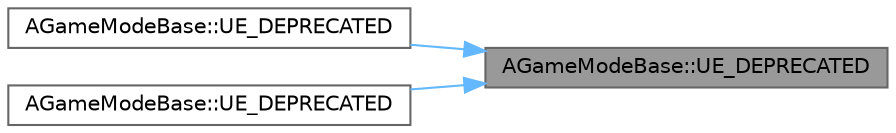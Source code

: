 digraph "AGameModeBase::UE_DEPRECATED"
{
 // INTERACTIVE_SVG=YES
 // LATEX_PDF_SIZE
  bgcolor="transparent";
  edge [fontname=Helvetica,fontsize=10,labelfontname=Helvetica,labelfontsize=10];
  node [fontname=Helvetica,fontsize=10,shape=box,height=0.2,width=0.4];
  rankdir="RL";
  Node1 [id="Node000001",label="AGameModeBase::UE_DEPRECATED",height=0.2,width=0.4,color="gray40", fillcolor="grey60", style="filled", fontcolor="black",tooltip="Called as part of the PostLogin process."];
  Node1 -> Node2 [id="edge1_Node000001_Node000002",dir="back",color="steelblue1",style="solid",tooltip=" "];
  Node2 [id="Node000002",label="AGameModeBase::UE_DEPRECATED",height=0.2,width=0.4,color="grey40", fillcolor="white", style="filled",URL="$d3/d04/classAGameModeBase.html#a773c256c379371ee939571ee39fc70b2",tooltip=" "];
  Node1 -> Node3 [id="edge2_Node000001_Node000003",dir="back",color="steelblue1",style="solid",tooltip=" "];
  Node3 [id="Node000003",label="AGameModeBase::UE_DEPRECATED",height=0.2,width=0.4,color="grey40", fillcolor="white", style="filled",URL="$d3/d04/classAGameModeBase.html#a13ab47146d74fefa6d79997106d85549",tooltip=" "];
}
